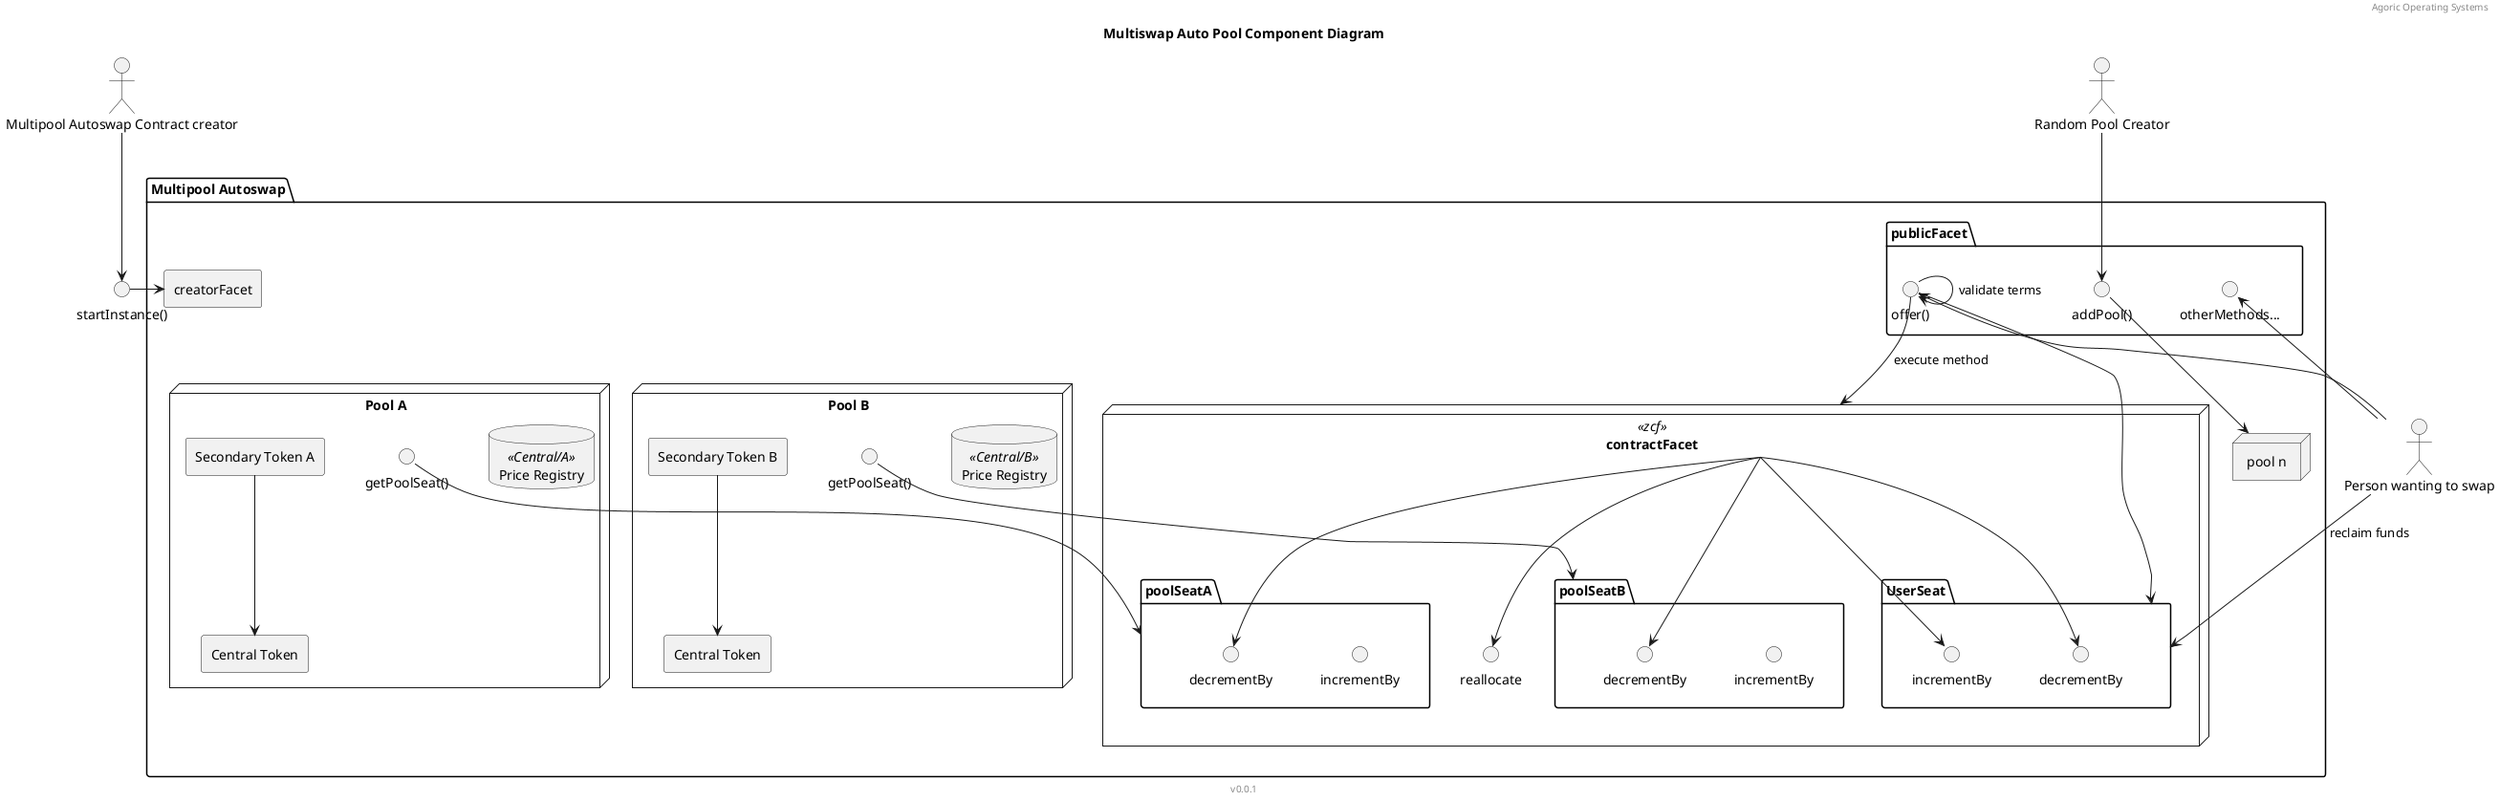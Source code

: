 @startuml
'https://plantuml.com/component-diagram
header Agoric Operating Systems
footer v0.0.1
title Multiswap Auto Pool Component Diagram

skinparam componentStyle rectangle
skinparam defaultTextAlignment center

actor "Multipool Autoswap Contract creator" as cc1
actor "Random Pool Creator" as cc2
actor "Person wanting to swap" as cc3
interface "startInstance()" as si0

package "Multipool Autoswap" {
    [creatorFacet] as cf0
    node contractFacet <<zcf>> as conf1 {
        package "poolSeatA" as pa1 {
           interface "incrementBy" as pa1i1
           interface "decrementBy" as pa1i2
        }

        package "poolSeatB" as pa2 {
            interface "incrementBy" as pa2i1
            interface "decrementBy" as pa2i2
        }
        package "UserSeat" as use {
            interface "incrementBy" as usi1
            interface "decrementBy" as usi2
        }

        interface "reallocate" as reall

    }
    package "publicFacet" as pf0 {
        interface "addPool()" as ap
        interface "otherMethods..." as om
        interface "offer()" as offer
    }
    si0 -> cf0


    node "Pool B" as poolb {
        [Central Token] as ct2
        database "Price Registry" <<Central/B>> as pr2
        [Secondary Token B]
        [Secondary Token B] --> ct2
        interface "getPoolSeat()" as gps2
    }

    node "Pool A" as poola {
        [Central Token] as ct1
        database "Price Registry" <<Central/A>> as pr1
        [Secondary Token A]
        [Secondary Token A] --> ct1
        interface "getPoolSeat()" as gps1
    }

    node "pool n" as pooln {
    }

    ap -d-> pooln

    offer --> conf1: execute method

    gps1 -d-> pa1
    gps2 -d-> pa2
    conf1 --> pa1i2
    conf1 --> pa2i2
    conf1 --> usi1
    conf1 --> usi2
    conf1 --> reall
}

cc1 --> si0
cc2 --> ap
cc3 -u-> offer
offer -> offer: validate terms

offer -> use
cc3 --r-> use: reclaim funds
cc3 --> om
@enduml